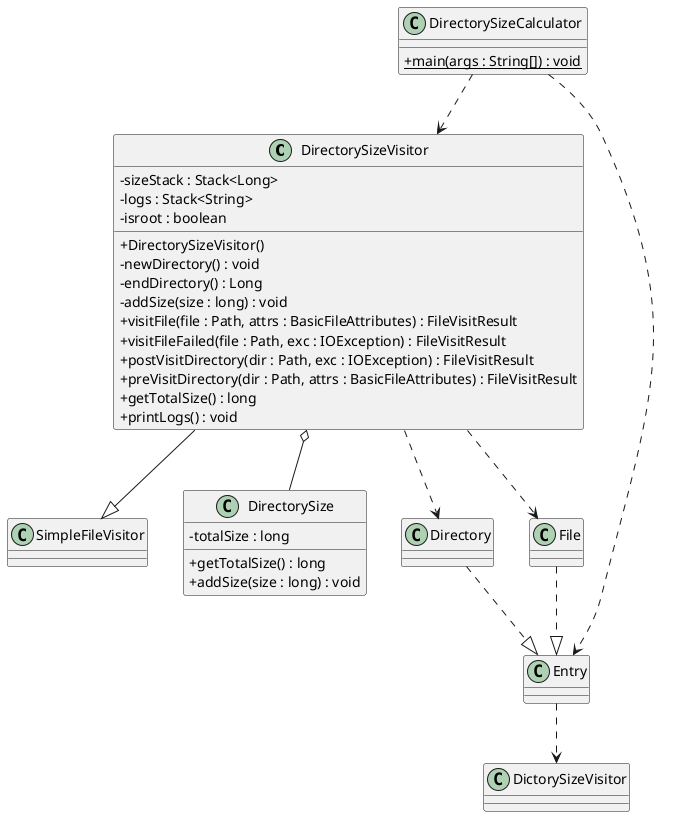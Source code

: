 @startuml
skinparam classAttributeIconSize 0
class DirectorySizeVisitor{
- sizeStack : Stack<Long>
- logs : Stack<String>
- isroot : boolean
+ DirectorySizeVisitor()
- newDirectory() : void
- endDirectory() : Long
- addSize(size : long) : void
+ visitFile(file : Path, attrs : BasicFileAttributes) : FileVisitResult
+ visitFileFailed(file : Path, exc : IOException) : FileVisitResult
+ postVisitDirectory(dir : Path, exc : IOException) : FileVisitResult
+ preVisitDirectory(dir : Path, attrs : BasicFileAttributes) : FileVisitResult
+ getTotalSize() : long
+ printLogs() : void
}
DirectorySizeVisitor --|> SimpleFileVisitor
class DirectorySize{
- totalSize : long
+ getTotalSize() : long
+ addSize(size : long) : void
}
class DirectorySizeCalculator{
+ {static} main(args : String[]) : void
}
class Entry {}
class Directory{}
class File{}
Directory ..|> Entry
File ..|> Entry
Entry ..> DictorySizeVisitor
DirectorySizeVisitor ..> File
DirectorySizeVisitor ..> Directory

DirectorySizeVisitor o-- DirectorySize

DirectorySizeCalculator ..> DirectorySizeVisitor
DirectorySizeCalculator ..> Entry
@enduml